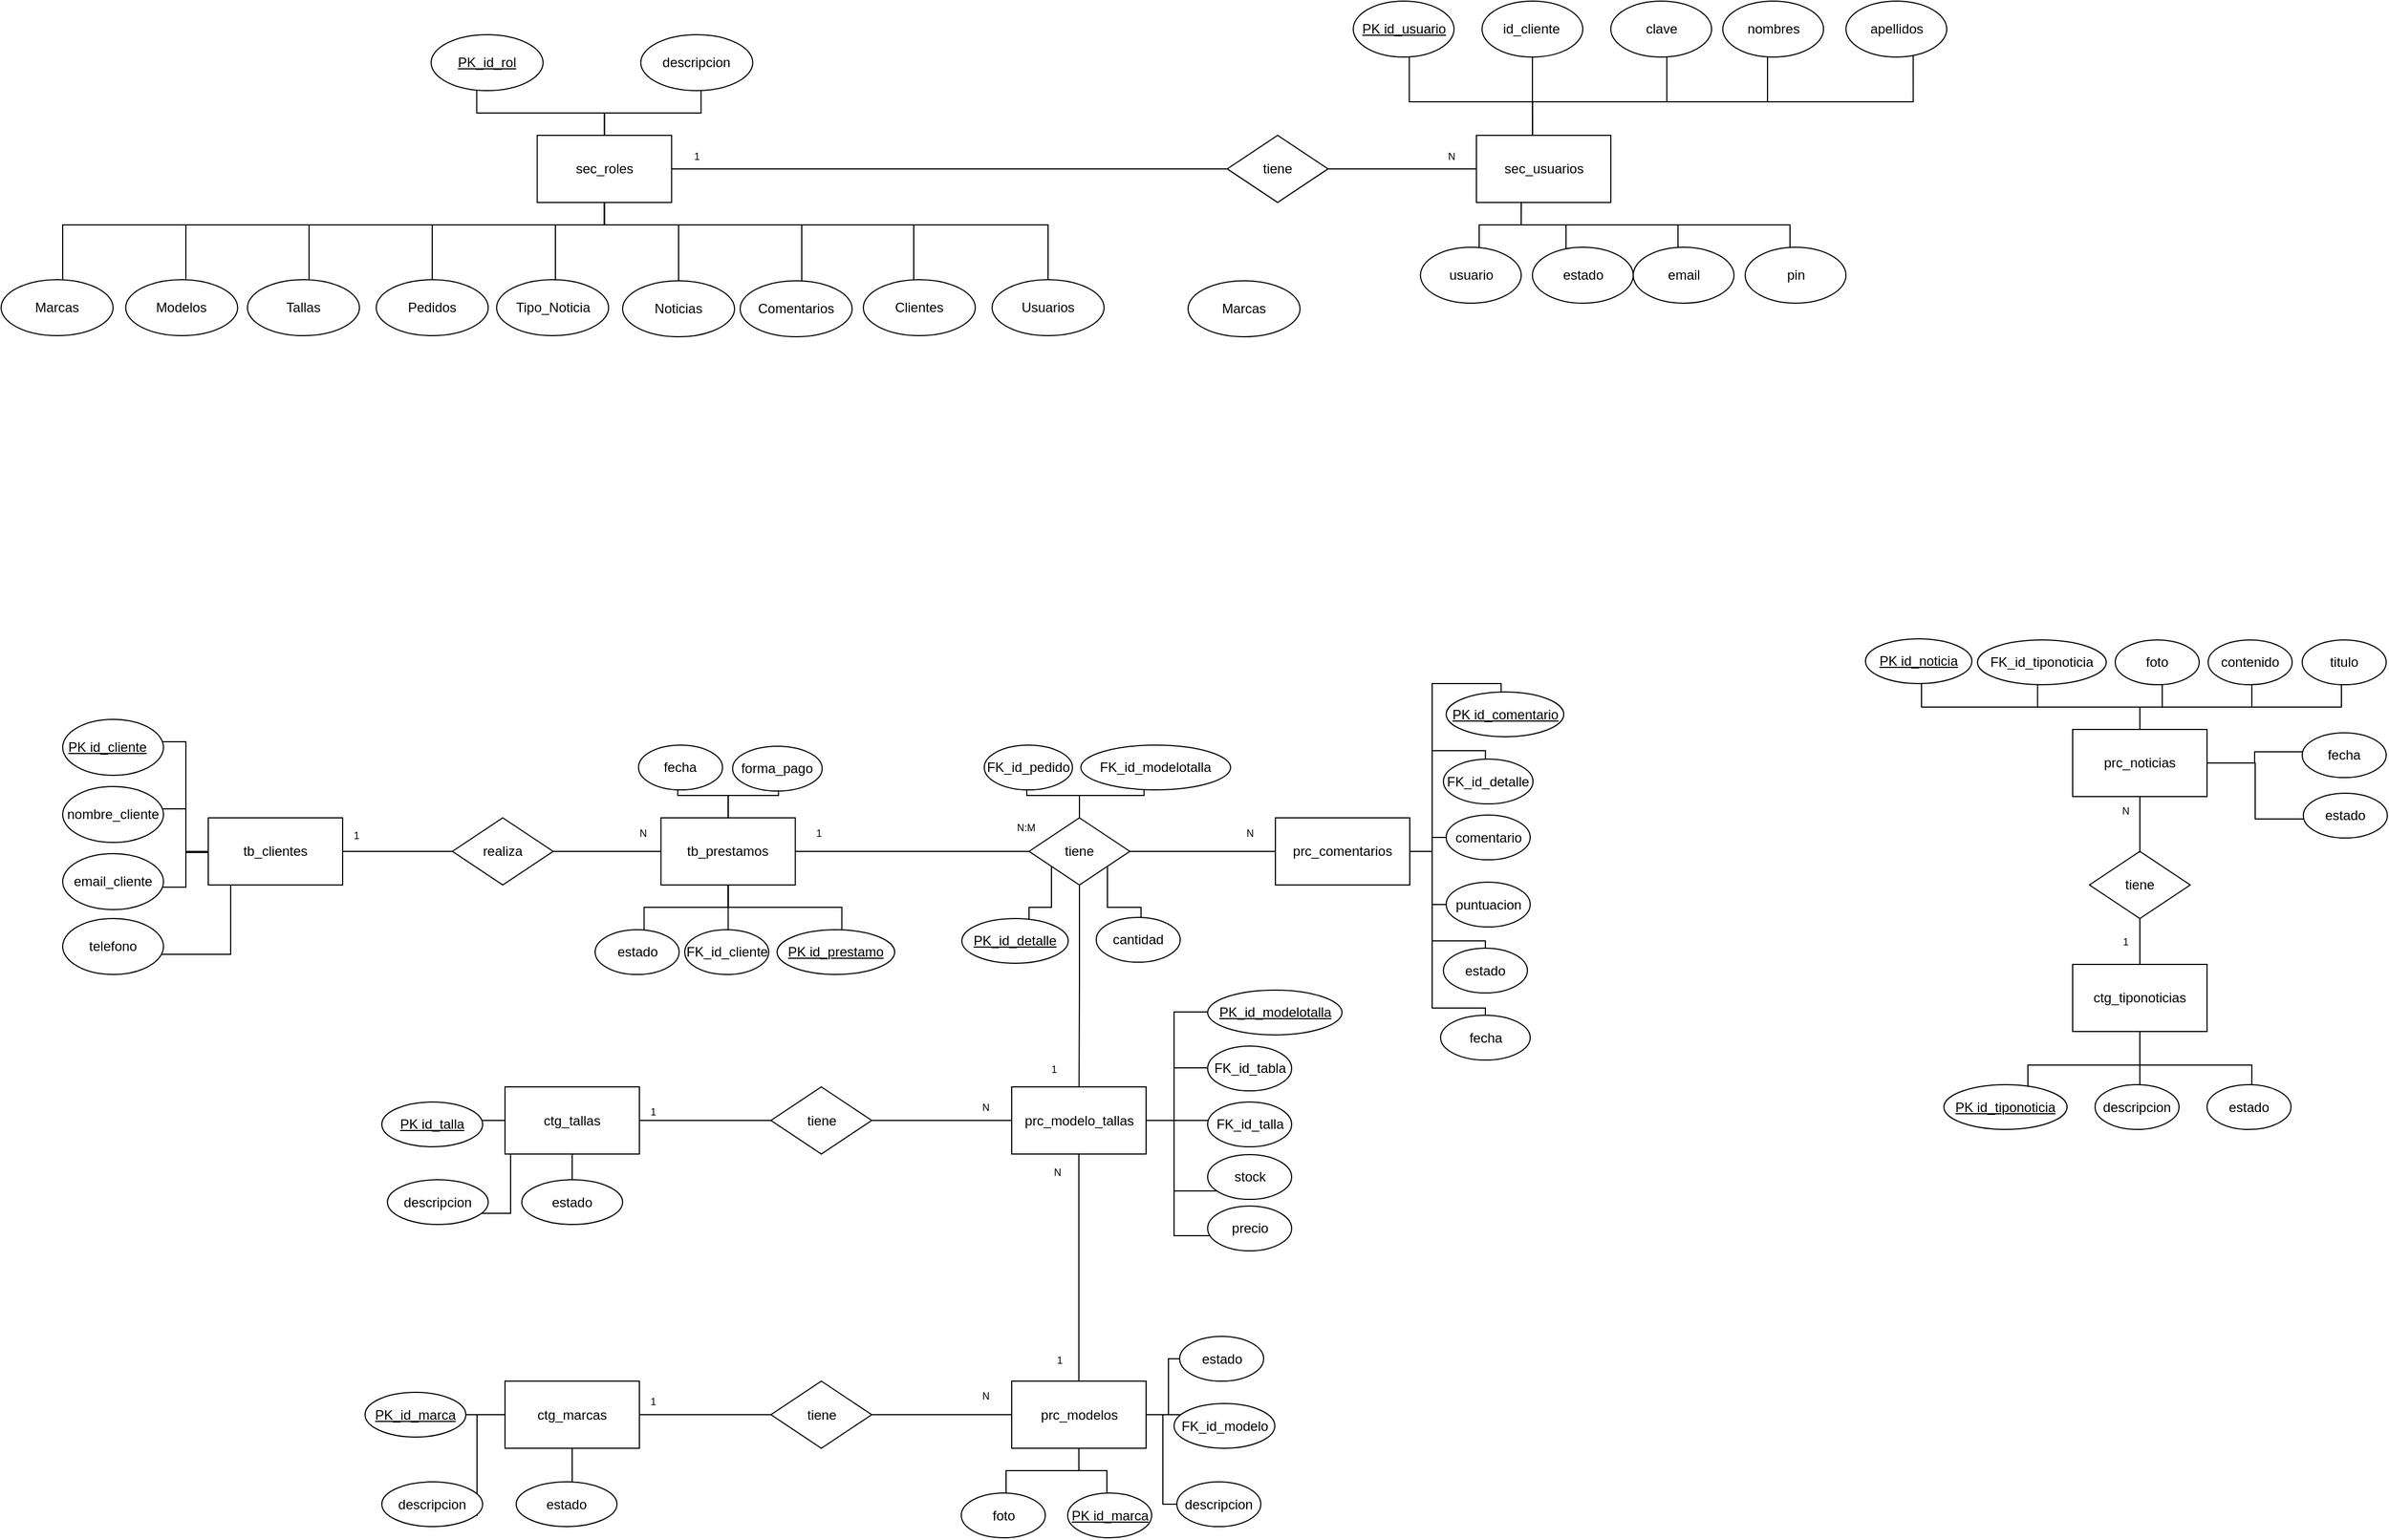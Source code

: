 <mxfile version="23.1.7" type="github">
  <diagram id="R2lEEEUBdFMjLlhIrx00" name="Page-1">
    <mxGraphModel dx="1457" dy="1445" grid="1" gridSize="10" guides="1" tooltips="1" connect="1" arrows="1" fold="1" page="1" pageScale="1" pageWidth="850" pageHeight="1100" math="0" shadow="0" extFonts="Permanent Marker^https://fonts.googleapis.com/css?family=Permanent+Marker">
      <root>
        <mxCell id="0" />
        <mxCell id="1" parent="0" />
        <mxCell id="n2hWyiWzyWa_PL9sFiAs-1" value="realiza" style="rhombus;whiteSpace=wrap;html=1;" vertex="1" parent="1">
          <mxGeometry x="188" y="640" width="90" height="60" as="geometry" />
        </mxCell>
        <mxCell id="n2hWyiWzyWa_PL9sFiAs-2" value="tiene" style="rhombus;whiteSpace=wrap;html=1;" vertex="1" parent="1">
          <mxGeometry x="703" y="640" width="90" height="60" as="geometry" />
        </mxCell>
        <mxCell id="n2hWyiWzyWa_PL9sFiAs-3" value="tiene" style="rhombus;whiteSpace=wrap;html=1;" vertex="1" parent="1">
          <mxGeometry x="472.5" y="880.5" width="90" height="60" as="geometry" />
        </mxCell>
        <mxCell id="n2hWyiWzyWa_PL9sFiAs-4" value="tiene" style="rhombus;whiteSpace=wrap;html=1;" vertex="1" parent="1">
          <mxGeometry x="472.5" y="1143.5" width="90" height="60" as="geometry" />
        </mxCell>
        <mxCell id="n2hWyiWzyWa_PL9sFiAs-5" style="edgeStyle=orthogonalEdgeStyle;rounded=0;orthogonalLoop=1;jettySize=auto;html=1;entryX=0.542;entryY=0.5;entryDx=0;entryDy=0;entryPerimeter=0;exitX=1;exitY=0.5;exitDx=0;exitDy=0;" edge="1" parent="1" source="n2hWyiWzyWa_PL9sFiAs-1" target="n2hWyiWzyWa_PL9sFiAs-21">
          <mxGeometry relative="1" as="geometry">
            <mxPoint x="266.75" y="670" as="sourcePoint" />
          </mxGeometry>
        </mxCell>
        <mxCell id="n2hWyiWzyWa_PL9sFiAs-6" style="edgeStyle=orthogonalEdgeStyle;rounded=0;orthogonalLoop=1;jettySize=auto;html=1;entryX=0.5;entryY=0.5;entryDx=0;entryDy=0;entryPerimeter=0;" edge="1" parent="1" source="n2hWyiWzyWa_PL9sFiAs-1" target="n2hWyiWzyWa_PL9sFiAs-22">
          <mxGeometry relative="1" as="geometry" />
        </mxCell>
        <mxCell id="n2hWyiWzyWa_PL9sFiAs-7" style="edgeStyle=orthogonalEdgeStyle;rounded=0;orthogonalLoop=1;jettySize=auto;html=1;entryX=0.625;entryY=0.5;entryDx=0;entryDy=0;entryPerimeter=0;" edge="1" parent="1" source="n2hWyiWzyWa_PL9sFiAs-2" target="n2hWyiWzyWa_PL9sFiAs-21">
          <mxGeometry relative="1" as="geometry" />
        </mxCell>
        <mxCell id="n2hWyiWzyWa_PL9sFiAs-8" style="edgeStyle=orthogonalEdgeStyle;rounded=0;orthogonalLoop=1;jettySize=auto;html=1;entryX=0.417;entryY=0.5;entryDx=0;entryDy=0;entryPerimeter=0;" edge="1" parent="1" source="n2hWyiWzyWa_PL9sFiAs-2" target="n2hWyiWzyWa_PL9sFiAs-25">
          <mxGeometry relative="1" as="geometry" />
        </mxCell>
        <mxCell id="n2hWyiWzyWa_PL9sFiAs-9" style="edgeStyle=orthogonalEdgeStyle;rounded=0;orthogonalLoop=1;jettySize=auto;html=1;entryX=0.5;entryY=0.667;entryDx=0;entryDy=0;entryPerimeter=0;" edge="1" parent="1" source="n2hWyiWzyWa_PL9sFiAs-2" target="n2hWyiWzyWa_PL9sFiAs-20">
          <mxGeometry relative="1" as="geometry" />
        </mxCell>
        <mxCell id="n2hWyiWzyWa_PL9sFiAs-10" style="edgeStyle=orthogonalEdgeStyle;rounded=0;orthogonalLoop=1;jettySize=auto;html=1;entryX=0.292;entryY=0.5;entryDx=0;entryDy=0;entryPerimeter=0;exitX=1;exitY=0.5;exitDx=0;exitDy=0;" edge="1" parent="1" source="n2hWyiWzyWa_PL9sFiAs-3" target="n2hWyiWzyWa_PL9sFiAs-20">
          <mxGeometry relative="1" as="geometry">
            <mxPoint x="642.5" y="910.5" as="sourcePoint" />
          </mxGeometry>
        </mxCell>
        <mxCell id="n2hWyiWzyWa_PL9sFiAs-11" style="edgeStyle=orthogonalEdgeStyle;rounded=0;orthogonalLoop=1;jettySize=auto;html=1;entryX=0.625;entryY=0.5;entryDx=0;entryDy=0;entryPerimeter=0;" edge="1" parent="1" source="n2hWyiWzyWa_PL9sFiAs-3" target="n2hWyiWzyWa_PL9sFiAs-27">
          <mxGeometry relative="1" as="geometry" />
        </mxCell>
        <mxCell id="n2hWyiWzyWa_PL9sFiAs-12" style="edgeStyle=orthogonalEdgeStyle;rounded=0;orthogonalLoop=1;jettySize=auto;html=1;entryX=0.5;entryY=0.667;entryDx=0;entryDy=0;entryPerimeter=0;" edge="1" parent="1" source="n2hWyiWzyWa_PL9sFiAs-20" target="n2hWyiWzyWa_PL9sFiAs-26">
          <mxGeometry relative="1" as="geometry" />
        </mxCell>
        <mxCell id="n2hWyiWzyWa_PL9sFiAs-13" style="edgeStyle=orthogonalEdgeStyle;rounded=0;orthogonalLoop=1;jettySize=auto;html=1;entryX=0.292;entryY=0.5;entryDx=0;entryDy=0;entryPerimeter=0;exitX=1;exitY=0.5;exitDx=0;exitDy=0;" edge="1" parent="1" source="n2hWyiWzyWa_PL9sFiAs-4" target="n2hWyiWzyWa_PL9sFiAs-26">
          <mxGeometry relative="1" as="geometry">
            <mxPoint x="642.5" y="1173.5" as="sourcePoint" />
          </mxGeometry>
        </mxCell>
        <mxCell id="n2hWyiWzyWa_PL9sFiAs-14" style="edgeStyle=orthogonalEdgeStyle;rounded=0;orthogonalLoop=1;jettySize=auto;html=1;entryX=0.542;entryY=0.5;entryDx=0;entryDy=0;entryPerimeter=0;" edge="1" parent="1" source="n2hWyiWzyWa_PL9sFiAs-4" target="n2hWyiWzyWa_PL9sFiAs-29">
          <mxGeometry relative="1" as="geometry" />
        </mxCell>
        <mxCell id="n2hWyiWzyWa_PL9sFiAs-15" style="edgeStyle=orthogonalEdgeStyle;rounded=0;orthogonalLoop=1;jettySize=auto;html=1;entryX=0.444;entryY=0.5;entryDx=0;entryDy=0;entryPerimeter=0;" edge="1" parent="1" source="n2hWyiWzyWa_PL9sFiAs-23" target="n2hWyiWzyWa_PL9sFiAs-31">
          <mxGeometry relative="1" as="geometry">
            <mxPoint x="992.5" y="59.97" as="targetPoint" />
          </mxGeometry>
        </mxCell>
        <mxCell id="n2hWyiWzyWa_PL9sFiAs-16" style="edgeStyle=orthogonalEdgeStyle;rounded=0;orthogonalLoop=1;jettySize=auto;html=1;entryX=0.833;entryY=0.5;entryDx=0;entryDy=0;entryPerimeter=0;exitX=0;exitY=0.5;exitDx=0;exitDy=0;" edge="1" parent="1" source="n2hWyiWzyWa_PL9sFiAs-31" target="n2hWyiWzyWa_PL9sFiAs-19">
          <mxGeometry relative="1" as="geometry">
            <mxPoint x="552.5" y="69.97" as="sourcePoint" />
          </mxGeometry>
        </mxCell>
        <mxCell id="n2hWyiWzyWa_PL9sFiAs-17" style="edgeStyle=orthogonalEdgeStyle;rounded=0;orthogonalLoop=1;jettySize=auto;html=1;entryX=0.5;entryY=0.517;entryDx=0;entryDy=0;entryPerimeter=0;" edge="1" parent="1" source="n2hWyiWzyWa_PL9sFiAs-28" target="n2hWyiWzyWa_PL9sFiAs-30">
          <mxGeometry relative="1" as="geometry" />
        </mxCell>
        <mxCell id="n2hWyiWzyWa_PL9sFiAs-18" style="edgeStyle=orthogonalEdgeStyle;rounded=0;orthogonalLoop=1;jettySize=auto;html=1;entryX=0.5;entryY=0.5;entryDx=0;entryDy=0;entryPerimeter=0;" edge="1" parent="1" source="n2hWyiWzyWa_PL9sFiAs-30" target="n2hWyiWzyWa_PL9sFiAs-24">
          <mxGeometry relative="1" as="geometry" />
        </mxCell>
        <mxCell id="n2hWyiWzyWa_PL9sFiAs-19" value="sec_roles" style="rounded=0;whiteSpace=wrap;html=1;" vertex="1" parent="1">
          <mxGeometry x="263.75" y="29.97" width="120" height="60" as="geometry" />
        </mxCell>
        <mxCell id="n2hWyiWzyWa_PL9sFiAs-20" value="prc_modelo_tallas" style="rounded=0;whiteSpace=wrap;html=1;" vertex="1" parent="1">
          <mxGeometry x="687.5" y="880.5" width="120" height="60" as="geometry" />
        </mxCell>
        <mxCell id="n2hWyiWzyWa_PL9sFiAs-21" value="tb_prestamos" style="rounded=0;whiteSpace=wrap;html=1;" vertex="1" parent="1">
          <mxGeometry x="374.25" y="640" width="120" height="60" as="geometry" />
        </mxCell>
        <mxCell id="n2hWyiWzyWa_PL9sFiAs-22" value="tb_clientes" style="rounded=0;whiteSpace=wrap;html=1;" vertex="1" parent="1">
          <mxGeometry x="-30" y="640" width="120" height="60" as="geometry" />
        </mxCell>
        <mxCell id="n2hWyiWzyWa_PL9sFiAs-23" value="sec_usuarios" style="rounded=0;whiteSpace=wrap;html=1;" vertex="1" parent="1">
          <mxGeometry x="1102.54" y="29.97" width="120" height="60" as="geometry" />
        </mxCell>
        <mxCell id="n2hWyiWzyWa_PL9sFiAs-24" value="ctg_tiponoticias" style="rounded=0;whiteSpace=wrap;html=1;" vertex="1" parent="1">
          <mxGeometry x="1635" y="771" width="120" height="60" as="geometry" />
        </mxCell>
        <mxCell id="n2hWyiWzyWa_PL9sFiAs-25" value="prc_comentarios" style="rounded=0;whiteSpace=wrap;html=1;" vertex="1" parent="1">
          <mxGeometry x="923" y="640" width="120" height="60" as="geometry" />
        </mxCell>
        <mxCell id="n2hWyiWzyWa_PL9sFiAs-26" value="prc_modelos" style="rounded=0;whiteSpace=wrap;html=1;" vertex="1" parent="1">
          <mxGeometry x="687.5" y="1143.5" width="120" height="60" as="geometry" />
        </mxCell>
        <mxCell id="n2hWyiWzyWa_PL9sFiAs-27" value="ctg_tallas" style="rounded=0;whiteSpace=wrap;html=1;" vertex="1" parent="1">
          <mxGeometry x="235" y="880.5" width="120" height="60" as="geometry" />
        </mxCell>
        <mxCell id="n2hWyiWzyWa_PL9sFiAs-28" value="prc_noticias" style="rounded=0;whiteSpace=wrap;html=1;" vertex="1" parent="1">
          <mxGeometry x="1635" y="561" width="120" height="60" as="geometry" />
        </mxCell>
        <mxCell id="n2hWyiWzyWa_PL9sFiAs-29" value="ctg_marcas" style="rounded=0;whiteSpace=wrap;html=1;" vertex="1" parent="1">
          <mxGeometry x="235" y="1143.5" width="120" height="60" as="geometry" />
        </mxCell>
        <mxCell id="n2hWyiWzyWa_PL9sFiAs-30" value="tiene" style="rhombus;whiteSpace=wrap;html=1;" vertex="1" parent="1">
          <mxGeometry x="1650" y="670" width="90" height="60" as="geometry" />
        </mxCell>
        <mxCell id="n2hWyiWzyWa_PL9sFiAs-31" value="tiene" style="rhombus;whiteSpace=wrap;html=1;" vertex="1" parent="1">
          <mxGeometry x="880" y="29.97" width="90" height="60" as="geometry" />
        </mxCell>
        <mxCell id="n2hWyiWzyWa_PL9sFiAs-46" style="edgeStyle=orthogonalEdgeStyle;rounded=0;orthogonalLoop=1;jettySize=auto;html=1;entryX=0.444;entryY=0.4;entryDx=0;entryDy=0;entryPerimeter=0;exitX=0;exitY=0.75;exitDx=0;exitDy=0;" edge="1" parent="1" target="n2hWyiWzyWa_PL9sFiAs-47" source="n2hWyiWzyWa_PL9sFiAs-22">
          <mxGeometry relative="1" as="geometry">
            <Array as="points">
              <mxPoint x="-30" y="671" />
              <mxPoint x="-50" y="671" />
              <mxPoint x="-50" y="572" />
            </Array>
            <mxPoint x="-30.0" y="802" as="sourcePoint" />
          </mxGeometry>
        </mxCell>
        <mxCell id="n2hWyiWzyWa_PL9sFiAs-47" value="&lt;u&gt;PK id_cliente&lt;span style=&quot;white-space: pre;&quot;&gt;&#x9;&lt;/span&gt;&lt;/u&gt;" style="ellipse;whiteSpace=wrap;html=1;" vertex="1" parent="1">
          <mxGeometry x="-160" y="552" width="90" height="50" as="geometry" />
        </mxCell>
        <mxCell id="n2hWyiWzyWa_PL9sFiAs-48" style="edgeStyle=orthogonalEdgeStyle;rounded=0;orthogonalLoop=1;jettySize=auto;html=1;entryX=0.6;entryY=0.5;entryDx=0;entryDy=0;entryPerimeter=0;" edge="1" parent="1" source="n2hWyiWzyWa_PL9sFiAs-25" target="n2hWyiWzyWa_PL9sFiAs-109">
          <mxGeometry relative="1" as="geometry" />
        </mxCell>
        <mxCell id="n2hWyiWzyWa_PL9sFiAs-49" style="edgeStyle=orthogonalEdgeStyle;rounded=0;orthogonalLoop=1;jettySize=auto;html=1;entryX=0.6;entryY=0.5;entryDx=0;entryDy=0;entryPerimeter=0;" edge="1" parent="1" source="n2hWyiWzyWa_PL9sFiAs-25" target="n2hWyiWzyWa_PL9sFiAs-110">
          <mxGeometry relative="1" as="geometry" />
        </mxCell>
        <mxCell id="n2hWyiWzyWa_PL9sFiAs-50" style="edgeStyle=orthogonalEdgeStyle;rounded=0;orthogonalLoop=1;jettySize=auto;html=1;entryX=0.469;entryY=0.5;entryDx=0;entryDy=0;entryPerimeter=0;" edge="1" parent="1" source="n2hWyiWzyWa_PL9sFiAs-25" target="n2hWyiWzyWa_PL9sFiAs-106">
          <mxGeometry relative="1" as="geometry">
            <Array as="points">
              <mxPoint x="1063" y="670" />
              <mxPoint x="1063" y="580" />
            </Array>
          </mxGeometry>
        </mxCell>
        <mxCell id="n2hWyiWzyWa_PL9sFiAs-51" style="edgeStyle=orthogonalEdgeStyle;rounded=0;orthogonalLoop=1;jettySize=auto;html=1;entryX=0.467;entryY=0.5;entryDx=0;entryDy=0;entryPerimeter=0;" edge="1" parent="1" source="n2hWyiWzyWa_PL9sFiAs-25" target="n2hWyiWzyWa_PL9sFiAs-107">
          <mxGeometry relative="1" as="geometry">
            <Array as="points">
              <mxPoint x="1063" y="670" />
              <mxPoint x="1063" y="520" />
            </Array>
          </mxGeometry>
        </mxCell>
        <mxCell id="n2hWyiWzyWa_PL9sFiAs-52" style="edgeStyle=orthogonalEdgeStyle;rounded=0;orthogonalLoop=1;jettySize=auto;html=1;entryX=0.5;entryY=0.525;entryDx=0;entryDy=0;entryPerimeter=0;" edge="1" parent="1" source="n2hWyiWzyWa_PL9sFiAs-25" target="n2hWyiWzyWa_PL9sFiAs-111">
          <mxGeometry relative="1" as="geometry">
            <Array as="points">
              <mxPoint x="1063" y="670" />
              <mxPoint x="1063" y="750" />
            </Array>
          </mxGeometry>
        </mxCell>
        <mxCell id="n2hWyiWzyWa_PL9sFiAs-53" style="edgeStyle=orthogonalEdgeStyle;rounded=0;orthogonalLoop=1;jettySize=auto;html=1;entryX=0.5;entryY=0.525;entryDx=0;entryDy=0;entryPerimeter=0;" edge="1" parent="1" source="n2hWyiWzyWa_PL9sFiAs-25" target="n2hWyiWzyWa_PL9sFiAs-108">
          <mxGeometry relative="1" as="geometry">
            <Array as="points">
              <mxPoint x="1063" y="670" />
              <mxPoint x="1063" y="810" />
            </Array>
          </mxGeometry>
        </mxCell>
        <mxCell id="n2hWyiWzyWa_PL9sFiAs-54" style="edgeStyle=orthogonalEdgeStyle;rounded=0;orthogonalLoop=1;jettySize=auto;html=1;entryX=0.533;entryY=0.525;entryDx=0;entryDy=0;entryPerimeter=0;" edge="1" parent="1" source="n2hWyiWzyWa_PL9sFiAs-2" target="n2hWyiWzyWa_PL9sFiAs-105">
          <mxGeometry relative="1" as="geometry">
            <Array as="points">
              <mxPoint x="773" y="720" />
              <mxPoint x="803" y="720" />
            </Array>
          </mxGeometry>
        </mxCell>
        <mxCell id="n2hWyiWzyWa_PL9sFiAs-55" style="edgeStyle=orthogonalEdgeStyle;rounded=0;orthogonalLoop=1;jettySize=auto;html=1;entryX=0.533;entryY=0.5;entryDx=0;entryDy=0;entryPerimeter=0;" edge="1" parent="1" source="n2hWyiWzyWa_PL9sFiAs-2" target="n2hWyiWzyWa_PL9sFiAs-104">
          <mxGeometry relative="1" as="geometry">
            <Array as="points">
              <mxPoint x="723" y="720" />
              <mxPoint x="703" y="720" />
            </Array>
          </mxGeometry>
        </mxCell>
        <mxCell id="n2hWyiWzyWa_PL9sFiAs-56" style="edgeStyle=orthogonalEdgeStyle;rounded=0;orthogonalLoop=1;jettySize=auto;html=1;entryX=0.422;entryY=0.625;entryDx=0;entryDy=0;entryPerimeter=0;" edge="1" parent="1" source="n2hWyiWzyWa_PL9sFiAs-2" target="n2hWyiWzyWa_PL9sFiAs-102">
          <mxGeometry relative="1" as="geometry" />
        </mxCell>
        <mxCell id="n2hWyiWzyWa_PL9sFiAs-57" style="edgeStyle=orthogonalEdgeStyle;rounded=0;orthogonalLoop=1;jettySize=auto;html=1;entryX=0.483;entryY=0.375;entryDx=0;entryDy=0;entryPerimeter=0;" edge="1" parent="1" source="n2hWyiWzyWa_PL9sFiAs-2" target="n2hWyiWzyWa_PL9sFiAs-103">
          <mxGeometry relative="1" as="geometry" />
        </mxCell>
        <mxCell id="n2hWyiWzyWa_PL9sFiAs-58" style="edgeStyle=orthogonalEdgeStyle;rounded=0;orthogonalLoop=1;jettySize=auto;html=1;entryX=0.55;entryY=0.75;entryDx=0;entryDy=0;entryPerimeter=0;" edge="1" parent="1" source="n2hWyiWzyWa_PL9sFiAs-21" target="n2hWyiWzyWa_PL9sFiAs-98">
          <mxGeometry relative="1" as="geometry" />
        </mxCell>
        <mxCell id="n2hWyiWzyWa_PL9sFiAs-59" style="edgeStyle=orthogonalEdgeStyle;rounded=0;orthogonalLoop=1;jettySize=auto;html=1;entryX=0.517;entryY=0.75;entryDx=0;entryDy=0;entryPerimeter=0;" edge="1" parent="1" source="n2hWyiWzyWa_PL9sFiAs-21" target="n2hWyiWzyWa_PL9sFiAs-99">
          <mxGeometry relative="1" as="geometry" />
        </mxCell>
        <mxCell id="n2hWyiWzyWa_PL9sFiAs-60" style="edgeStyle=orthogonalEdgeStyle;rounded=0;orthogonalLoop=1;jettySize=auto;html=1;entryX=0.583;entryY=0.5;entryDx=0;entryDy=0;entryPerimeter=0;" edge="1" parent="1" source="n2hWyiWzyWa_PL9sFiAs-21" target="n2hWyiWzyWa_PL9sFiAs-101">
          <mxGeometry relative="1" as="geometry" />
        </mxCell>
        <mxCell id="n2hWyiWzyWa_PL9sFiAs-61" style="edgeStyle=orthogonalEdgeStyle;rounded=0;orthogonalLoop=1;jettySize=auto;html=1;entryX=0.512;entryY=0.6;entryDx=0;entryDy=0;entryPerimeter=0;" edge="1" parent="1" source="n2hWyiWzyWa_PL9sFiAs-21" target="n2hWyiWzyWa_PL9sFiAs-97">
          <mxGeometry relative="1" as="geometry" />
        </mxCell>
        <mxCell id="n2hWyiWzyWa_PL9sFiAs-62" style="edgeStyle=orthogonalEdgeStyle;rounded=0;orthogonalLoop=1;jettySize=auto;html=1;entryX=0.467;entryY=0.375;entryDx=0;entryDy=0;entryPerimeter=0;" edge="1" parent="1" source="n2hWyiWzyWa_PL9sFiAs-21" target="n2hWyiWzyWa_PL9sFiAs-100">
          <mxGeometry relative="1" as="geometry" />
        </mxCell>
        <mxCell id="n2hWyiWzyWa_PL9sFiAs-63" style="edgeStyle=orthogonalEdgeStyle;rounded=0;orthogonalLoop=1;jettySize=auto;html=1;entryX=0.533;entryY=0.413;entryDx=0;entryDy=0;entryPerimeter=0;" edge="1" parent="1" source="n2hWyiWzyWa_PL9sFiAs-20" target="n2hWyiWzyWa_PL9sFiAs-116">
          <mxGeometry relative="1" as="geometry" />
        </mxCell>
        <mxCell id="n2hWyiWzyWa_PL9sFiAs-64" style="edgeStyle=orthogonalEdgeStyle;rounded=0;orthogonalLoop=1;jettySize=auto;html=1;entryX=0.8;entryY=0.488;entryDx=0;entryDy=0;entryPerimeter=0;" edge="1" parent="1" source="n2hWyiWzyWa_PL9sFiAs-20" target="n2hWyiWzyWa_PL9sFiAs-112">
          <mxGeometry relative="1" as="geometry">
            <Array as="points">
              <mxPoint x="832.5" y="910.5" />
              <mxPoint x="832.5" y="863.5" />
            </Array>
          </mxGeometry>
        </mxCell>
        <mxCell id="n2hWyiWzyWa_PL9sFiAs-65" style="edgeStyle=orthogonalEdgeStyle;rounded=0;orthogonalLoop=1;jettySize=auto;html=1;entryX=0.444;entryY=0.488;entryDx=0;entryDy=0;entryPerimeter=0;" edge="1" parent="1" source="n2hWyiWzyWa_PL9sFiAs-20" target="n2hWyiWzyWa_PL9sFiAs-115">
          <mxGeometry relative="1" as="geometry">
            <Array as="points">
              <mxPoint x="832.5" y="910.5" />
              <mxPoint x="832.5" y="813.5" />
            </Array>
          </mxGeometry>
        </mxCell>
        <mxCell id="n2hWyiWzyWa_PL9sFiAs-66" style="edgeStyle=orthogonalEdgeStyle;rounded=0;orthogonalLoop=1;jettySize=auto;html=1;entryX=0.533;entryY=0.813;entryDx=0;entryDy=0;entryPerimeter=0;" edge="1" parent="1" source="n2hWyiWzyWa_PL9sFiAs-20" target="n2hWyiWzyWa_PL9sFiAs-113">
          <mxGeometry relative="1" as="geometry">
            <Array as="points">
              <mxPoint x="832.5" y="910.5" />
              <mxPoint x="832.5" y="973.5" />
            </Array>
          </mxGeometry>
        </mxCell>
        <mxCell id="n2hWyiWzyWa_PL9sFiAs-67" style="edgeStyle=orthogonalEdgeStyle;rounded=0;orthogonalLoop=1;jettySize=auto;html=1;entryX=0.4;entryY=0.663;entryDx=0;entryDy=0;entryPerimeter=0;" edge="1" parent="1" source="n2hWyiWzyWa_PL9sFiAs-20" target="n2hWyiWzyWa_PL9sFiAs-114">
          <mxGeometry relative="1" as="geometry">
            <Array as="points">
              <mxPoint x="832.5" y="910.5" />
              <mxPoint x="832.5" y="1013.5" />
            </Array>
          </mxGeometry>
        </mxCell>
        <mxCell id="n2hWyiWzyWa_PL9sFiAs-68" style="edgeStyle=orthogonalEdgeStyle;rounded=0;orthogonalLoop=1;jettySize=auto;html=1;entryX=0.533;entryY=0.25;entryDx=0;entryDy=0;entryPerimeter=0;" edge="1" parent="1" source="n2hWyiWzyWa_PL9sFiAs-26" target="n2hWyiWzyWa_PL9sFiAs-119">
          <mxGeometry relative="1" as="geometry" />
        </mxCell>
        <mxCell id="n2hWyiWzyWa_PL9sFiAs-69" style="edgeStyle=orthogonalEdgeStyle;rounded=0;orthogonalLoop=1;jettySize=auto;html=1;entryX=0.867;entryY=0.5;entryDx=0;entryDy=0;entryPerimeter=0;" edge="1" parent="1" source="n2hWyiWzyWa_PL9sFiAs-26" target="n2hWyiWzyWa_PL9sFiAs-120">
          <mxGeometry relative="1" as="geometry" />
        </mxCell>
        <mxCell id="n2hWyiWzyWa_PL9sFiAs-70" style="edgeStyle=orthogonalEdgeStyle;rounded=0;orthogonalLoop=1;jettySize=auto;html=1;entryX=0.5;entryY=0.5;entryDx=0;entryDy=0;entryPerimeter=0;" edge="1" parent="1" source="n2hWyiWzyWa_PL9sFiAs-26" target="n2hWyiWzyWa_PL9sFiAs-117">
          <mxGeometry relative="1" as="geometry">
            <Array as="points">
              <mxPoint x="822.5" y="1173.5" />
              <mxPoint x="822.5" y="1253.5" />
            </Array>
          </mxGeometry>
        </mxCell>
        <mxCell id="n2hWyiWzyWa_PL9sFiAs-71" style="edgeStyle=orthogonalEdgeStyle;rounded=0;orthogonalLoop=1;jettySize=auto;html=1;entryX=0.467;entryY=0.5;entryDx=0;entryDy=0;entryPerimeter=0;" edge="1" parent="1" source="n2hWyiWzyWa_PL9sFiAs-26" target="n2hWyiWzyWa_PL9sFiAs-118">
          <mxGeometry relative="1" as="geometry" />
        </mxCell>
        <mxCell id="n2hWyiWzyWa_PL9sFiAs-72" style="edgeStyle=orthogonalEdgeStyle;rounded=0;orthogonalLoop=1;jettySize=auto;html=1;entryX=0.533;entryY=0.5;entryDx=0;entryDy=0;entryPerimeter=0;" edge="1" parent="1" source="n2hWyiWzyWa_PL9sFiAs-26" target="n2hWyiWzyWa_PL9sFiAs-121">
          <mxGeometry relative="1" as="geometry" />
        </mxCell>
        <mxCell id="n2hWyiWzyWa_PL9sFiAs-73" style="edgeStyle=orthogonalEdgeStyle;rounded=0;orthogonalLoop=1;jettySize=auto;html=1;entryX=0.5;entryY=0.75;entryDx=0;entryDy=0;entryPerimeter=0;" edge="1" parent="1" source="n2hWyiWzyWa_PL9sFiAs-27" target="n2hWyiWzyWa_PL9sFiAs-126">
          <mxGeometry relative="1" as="geometry" />
        </mxCell>
        <mxCell id="n2hWyiWzyWa_PL9sFiAs-74" style="edgeStyle=orthogonalEdgeStyle;rounded=0;orthogonalLoop=1;jettySize=auto;html=1;entryX=0.5;entryY=0.413;entryDx=0;entryDy=0;entryPerimeter=0;" edge="1" parent="1" source="n2hWyiWzyWa_PL9sFiAs-27" target="n2hWyiWzyWa_PL9sFiAs-122">
          <mxGeometry relative="1" as="geometry" />
        </mxCell>
        <mxCell id="n2hWyiWzyWa_PL9sFiAs-75" style="edgeStyle=orthogonalEdgeStyle;rounded=0;orthogonalLoop=1;jettySize=auto;html=1;entryX=0.556;entryY=0.75;entryDx=0;entryDy=0;entryPerimeter=0;" edge="1" parent="1" source="n2hWyiWzyWa_PL9sFiAs-27" target="n2hWyiWzyWa_PL9sFiAs-125">
          <mxGeometry relative="1" as="geometry">
            <Array as="points">
              <mxPoint x="240" y="993.5" />
            </Array>
          </mxGeometry>
        </mxCell>
        <mxCell id="n2hWyiWzyWa_PL9sFiAs-76" style="edgeStyle=orthogonalEdgeStyle;rounded=0;orthogonalLoop=1;jettySize=auto;html=1;entryX=0.556;entryY=0.75;entryDx=0;entryDy=0;entryPerimeter=0;" edge="1" parent="1" source="n2hWyiWzyWa_PL9sFiAs-29" target="n2hWyiWzyWa_PL9sFiAs-124">
          <mxGeometry relative="1" as="geometry" />
        </mxCell>
        <mxCell id="n2hWyiWzyWa_PL9sFiAs-77" style="edgeStyle=orthogonalEdgeStyle;rounded=0;orthogonalLoop=1;jettySize=auto;html=1;entryX=0.5;entryY=0.75;entryDx=0;entryDy=0;entryPerimeter=0;" edge="1" parent="1" source="n2hWyiWzyWa_PL9sFiAs-29" target="n2hWyiWzyWa_PL9sFiAs-123">
          <mxGeometry relative="1" as="geometry">
            <Array as="points">
              <mxPoint x="210" y="1173.5" />
              <mxPoint x="210" y="1263.5" />
            </Array>
          </mxGeometry>
        </mxCell>
        <mxCell id="n2hWyiWzyWa_PL9sFiAs-78" style="edgeStyle=orthogonalEdgeStyle;rounded=0;orthogonalLoop=1;jettySize=auto;html=1;entryX=0.444;entryY=0.5;entryDx=0;entryDy=0;entryPerimeter=0;" edge="1" parent="1" source="n2hWyiWzyWa_PL9sFiAs-29" target="n2hWyiWzyWa_PL9sFiAs-127">
          <mxGeometry relative="1" as="geometry" />
        </mxCell>
        <mxCell id="n2hWyiWzyWa_PL9sFiAs-79" style="edgeStyle=orthogonalEdgeStyle;rounded=0;orthogonalLoop=1;jettySize=auto;html=1;entryX=0.556;entryY=0.6;entryDx=0;entryDy=0;entryPerimeter=0;" edge="1" parent="1" source="n2hWyiWzyWa_PL9sFiAs-23" target="n2hWyiWzyWa_PL9sFiAs-92">
          <mxGeometry relative="1" as="geometry">
            <Array as="points">
              <mxPoint x="1152.54" y="-0.03" />
              <mxPoint x="1042.54" y="-0.03" />
            </Array>
          </mxGeometry>
        </mxCell>
        <mxCell id="n2hWyiWzyWa_PL9sFiAs-80" style="edgeStyle=orthogonalEdgeStyle;rounded=0;orthogonalLoop=1;jettySize=auto;html=1;entryX=0.5;entryY=0.4;entryDx=0;entryDy=0;entryPerimeter=0;" edge="1" parent="1" source="n2hWyiWzyWa_PL9sFiAs-23" target="n2hWyiWzyWa_PL9sFiAs-91">
          <mxGeometry relative="1" as="geometry">
            <Array as="points">
              <mxPoint x="1152.54" y="9.97" />
              <mxPoint x="1152.54" y="9.97" />
            </Array>
          </mxGeometry>
        </mxCell>
        <mxCell id="n2hWyiWzyWa_PL9sFiAs-81" style="edgeStyle=orthogonalEdgeStyle;rounded=0;orthogonalLoop=1;jettySize=auto;html=1;entryX=0.556;entryY=0.4;entryDx=0;entryDy=0;entryPerimeter=0;" edge="1" parent="1" source="n2hWyiWzyWa_PL9sFiAs-23" target="n2hWyiWzyWa_PL9sFiAs-89">
          <mxGeometry relative="1" as="geometry">
            <Array as="points">
              <mxPoint x="1152.54" y="-0.03" />
              <mxPoint x="1272.54" y="-0.03" />
            </Array>
          </mxGeometry>
        </mxCell>
        <mxCell id="n2hWyiWzyWa_PL9sFiAs-82" style="edgeStyle=orthogonalEdgeStyle;rounded=0;orthogonalLoop=1;jettySize=auto;html=1;entryX=0.444;entryY=0.4;entryDx=0;entryDy=0;entryPerimeter=0;" edge="1" parent="1" source="n2hWyiWzyWa_PL9sFiAs-23" target="n2hWyiWzyWa_PL9sFiAs-90">
          <mxGeometry relative="1" as="geometry">
            <Array as="points">
              <mxPoint x="1152.54" y="-0.03" />
              <mxPoint x="1362.54" y="-0.03" />
            </Array>
          </mxGeometry>
        </mxCell>
        <mxCell id="n2hWyiWzyWa_PL9sFiAs-83" style="edgeStyle=orthogonalEdgeStyle;rounded=0;orthogonalLoop=1;jettySize=auto;html=1;entryX=0.667;entryY=0.4;entryDx=0;entryDy=0;entryPerimeter=0;" edge="1" parent="1" source="n2hWyiWzyWa_PL9sFiAs-23" target="n2hWyiWzyWa_PL9sFiAs-88">
          <mxGeometry relative="1" as="geometry">
            <Array as="points">
              <mxPoint x="1152.54" y="-0.03" />
              <mxPoint x="1492.54" y="-0.03" />
            </Array>
          </mxGeometry>
        </mxCell>
        <mxCell id="n2hWyiWzyWa_PL9sFiAs-84" style="edgeStyle=orthogonalEdgeStyle;rounded=0;orthogonalLoop=1;jettySize=auto;html=1;entryX=0.556;entryY=0.6;entryDx=0;entryDy=0;entryPerimeter=0;" edge="1" parent="1" target="n2hWyiWzyWa_PL9sFiAs-87">
          <mxGeometry relative="1" as="geometry">
            <Array as="points">
              <mxPoint x="1142.54" y="110" />
              <mxPoint x="1382.54" y="110" />
              <mxPoint x="1382.54" y="160" />
            </Array>
            <mxPoint x="1142.5" y="90.0" as="sourcePoint" />
          </mxGeometry>
        </mxCell>
        <mxCell id="n2hWyiWzyWa_PL9sFiAs-85" style="edgeStyle=orthogonalEdgeStyle;rounded=0;orthogonalLoop=1;jettySize=auto;html=1;entryX=0.556;entryY=0.6;entryDx=0;entryDy=0;entryPerimeter=0;" edge="1" parent="1" target="n2hWyiWzyWa_PL9sFiAs-86">
          <mxGeometry relative="1" as="geometry">
            <mxPoint x="1142.54" y="90.03" as="sourcePoint" />
            <Array as="points">
              <mxPoint x="1142.54" y="110" />
              <mxPoint x="1282.54" y="110" />
              <mxPoint x="1282.54" y="150" />
              <mxPoint x="1292.54" y="150" />
            </Array>
          </mxGeometry>
        </mxCell>
        <mxCell id="n2hWyiWzyWa_PL9sFiAs-86" value="email" style="ellipse;whiteSpace=wrap;html=1;" vertex="1" parent="1">
          <mxGeometry x="1242.54" y="130.03" width="90" height="50" as="geometry" />
        </mxCell>
        <mxCell id="n2hWyiWzyWa_PL9sFiAs-87" value="pin" style="ellipse;whiteSpace=wrap;html=1;" vertex="1" parent="1">
          <mxGeometry x="1342.54" y="130.03" width="90" height="50" as="geometry" />
        </mxCell>
        <mxCell id="n2hWyiWzyWa_PL9sFiAs-88" value="apellidos" style="ellipse;whiteSpace=wrap;html=1;" vertex="1" parent="1">
          <mxGeometry x="1432.54" y="-90.03" width="90" height="50" as="geometry" />
        </mxCell>
        <mxCell id="n2hWyiWzyWa_PL9sFiAs-89" value="clave" style="ellipse;whiteSpace=wrap;html=1;" vertex="1" parent="1">
          <mxGeometry x="1222.54" y="-90.03" width="90" height="50" as="geometry" />
        </mxCell>
        <mxCell id="n2hWyiWzyWa_PL9sFiAs-90" value="nombres" style="ellipse;whiteSpace=wrap;html=1;" vertex="1" parent="1">
          <mxGeometry x="1322.54" y="-90.03" width="90" height="50" as="geometry" />
        </mxCell>
        <mxCell id="n2hWyiWzyWa_PL9sFiAs-91" value="id_cliente&lt;span style=&quot;white-space: pre;&quot;&gt;&#x9;&lt;/span&gt;" style="ellipse;whiteSpace=wrap;html=1;" vertex="1" parent="1">
          <mxGeometry x="1107.54" y="-90.03" width="90" height="50" as="geometry" />
        </mxCell>
        <mxCell id="n2hWyiWzyWa_PL9sFiAs-92" value="&lt;u&gt;PK id_usuario&lt;/u&gt;" style="ellipse;whiteSpace=wrap;html=1;" vertex="1" parent="1">
          <mxGeometry x="992.54" y="-90.03" width="90" height="50" as="geometry" />
        </mxCell>
        <mxCell id="n2hWyiWzyWa_PL9sFiAs-93" style="edgeStyle=orthogonalEdgeStyle;rounded=0;orthogonalLoop=1;jettySize=auto;html=1;entryX=0.583;entryY=0.8;entryDx=0;entryDy=0;entryPerimeter=0;" edge="1" parent="1" target="n2hWyiWzyWa_PL9sFiAs-95">
          <mxGeometry relative="1" as="geometry">
            <mxPoint x="1142.54" y="90.03" as="sourcePoint" />
            <Array as="points">
              <mxPoint x="1142.54" y="110.03" />
              <mxPoint x="1104.54" y="110.03" />
            </Array>
          </mxGeometry>
        </mxCell>
        <mxCell id="n2hWyiWzyWa_PL9sFiAs-94" style="edgeStyle=orthogonalEdgeStyle;rounded=0;orthogonalLoop=1;jettySize=auto;html=1;entryX=0.444;entryY=0.8;entryDx=0;entryDy=0;entryPerimeter=0;" edge="1" parent="1" target="n2hWyiWzyWa_PL9sFiAs-96">
          <mxGeometry relative="1" as="geometry">
            <mxPoint x="1142.54" y="90.03" as="sourcePoint" />
            <Array as="points">
              <mxPoint x="1142.54" y="110.03" />
              <mxPoint x="1182.54" y="110.03" />
            </Array>
          </mxGeometry>
        </mxCell>
        <mxCell id="n2hWyiWzyWa_PL9sFiAs-95" value="usuario" style="ellipse;whiteSpace=wrap;html=1;" vertex="1" parent="1">
          <mxGeometry x="1052.54" y="130.03" width="90" height="50" as="geometry" />
        </mxCell>
        <mxCell id="n2hWyiWzyWa_PL9sFiAs-96" value="estado" style="ellipse;whiteSpace=wrap;html=1;" vertex="1" parent="1">
          <mxGeometry x="1152.54" y="130.03" width="90" height="50" as="geometry" />
        </mxCell>
        <mxCell id="n2hWyiWzyWa_PL9sFiAs-97" value="forma_pago" style="ellipse;whiteSpace=wrap;html=1;" vertex="1" parent="1">
          <mxGeometry x="438.25" y="576" width="80" height="40" as="geometry" />
        </mxCell>
        <mxCell id="n2hWyiWzyWa_PL9sFiAs-98" value="&lt;u&gt;PK id_prestamo&lt;/u&gt;" style="ellipse;whiteSpace=wrap;html=1;" vertex="1" parent="1">
          <mxGeometry x="478" y="740" width="105" height="40" as="geometry" />
        </mxCell>
        <mxCell id="n2hWyiWzyWa_PL9sFiAs-99" value="FK_id_cliente" style="ellipse;whiteSpace=wrap;html=1;" vertex="1" parent="1">
          <mxGeometry x="395.5" y="740" width="75" height="40" as="geometry" />
        </mxCell>
        <mxCell id="n2hWyiWzyWa_PL9sFiAs-100" value="fecha" style="ellipse;whiteSpace=wrap;html=1;" vertex="1" parent="1">
          <mxGeometry x="354.25" y="575" width="75" height="40" as="geometry" />
        </mxCell>
        <mxCell id="n2hWyiWzyWa_PL9sFiAs-101" value="estado" style="ellipse;whiteSpace=wrap;html=1;" vertex="1" parent="1">
          <mxGeometry x="315.5" y="740" width="75" height="40" as="geometry" />
        </mxCell>
        <mxCell id="n2hWyiWzyWa_PL9sFiAs-102" value="FK_id_modelotalla" style="ellipse;whiteSpace=wrap;html=1;" vertex="1" parent="1">
          <mxGeometry x="749.25" y="575" width="133.75" height="40" as="geometry" />
        </mxCell>
        <mxCell id="n2hWyiWzyWa_PL9sFiAs-103" value="FK_id_pedido" style="ellipse;whiteSpace=wrap;html=1;" vertex="1" parent="1">
          <mxGeometry x="663" y="575" width="78.75" height="40" as="geometry" />
        </mxCell>
        <mxCell id="n2hWyiWzyWa_PL9sFiAs-104" value="&lt;u&gt;PK_id_detalle&lt;/u&gt;" style="ellipse;whiteSpace=wrap;html=1;" vertex="1" parent="1">
          <mxGeometry x="643" y="730" width="95" height="40" as="geometry" />
        </mxCell>
        <mxCell id="n2hWyiWzyWa_PL9sFiAs-105" value="cantidad" style="ellipse;whiteSpace=wrap;html=1;" vertex="1" parent="1">
          <mxGeometry x="763" y="729" width="75" height="40" as="geometry" />
        </mxCell>
        <mxCell id="n2hWyiWzyWa_PL9sFiAs-106" value="FK_id_detalle" style="ellipse;whiteSpace=wrap;html=1;" vertex="1" parent="1">
          <mxGeometry x="1073.04" y="587.5" width="80" height="40" as="geometry" />
        </mxCell>
        <mxCell id="n2hWyiWzyWa_PL9sFiAs-107" value="&lt;u&gt;PK id_comentario&lt;/u&gt;" style="ellipse;whiteSpace=wrap;html=1;" vertex="1" parent="1">
          <mxGeometry x="1075.54" y="527.5" width="105" height="40" as="geometry" />
        </mxCell>
        <mxCell id="n2hWyiWzyWa_PL9sFiAs-108" value="fecha" style="ellipse;whiteSpace=wrap;html=1;" vertex="1" parent="1">
          <mxGeometry x="1070.54" y="816.5" width="80" height="40" as="geometry" />
        </mxCell>
        <mxCell id="n2hWyiWzyWa_PL9sFiAs-109" value="puntuacion" style="ellipse;whiteSpace=wrap;html=1;" vertex="1" parent="1">
          <mxGeometry x="1075.54" y="697.5" width="75" height="40" as="geometry" />
        </mxCell>
        <mxCell id="n2hWyiWzyWa_PL9sFiAs-110" value="comentario" style="ellipse;whiteSpace=wrap;html=1;" vertex="1" parent="1">
          <mxGeometry x="1075.54" y="637.5" width="75" height="40" as="geometry" />
        </mxCell>
        <mxCell id="n2hWyiWzyWa_PL9sFiAs-111" value="estado" style="ellipse;whiteSpace=wrap;html=1;" vertex="1" parent="1">
          <mxGeometry x="1073.04" y="756.5" width="75" height="40" as="geometry" />
        </mxCell>
        <mxCell id="n2hWyiWzyWa_PL9sFiAs-112" value="FK_id_tabla" style="ellipse;whiteSpace=wrap;html=1;" vertex="1" parent="1">
          <mxGeometry x="862.5" y="844" width="75" height="40" as="geometry" />
        </mxCell>
        <mxCell id="n2hWyiWzyWa_PL9sFiAs-113" value="stock" style="ellipse;whiteSpace=wrap;html=1;" vertex="1" parent="1">
          <mxGeometry x="862.5" y="941" width="75" height="40" as="geometry" />
        </mxCell>
        <mxCell id="n2hWyiWzyWa_PL9sFiAs-114" value="precio" style="ellipse;whiteSpace=wrap;html=1;" vertex="1" parent="1">
          <mxGeometry x="862.5" y="987" width="75" height="40" as="geometry" />
        </mxCell>
        <mxCell id="n2hWyiWzyWa_PL9sFiAs-115" value="&lt;u&gt;PK_id_modelotalla&lt;/u&gt;" style="ellipse;whiteSpace=wrap;html=1;" vertex="1" parent="1">
          <mxGeometry x="862.5" y="794" width="120" height="40" as="geometry" />
        </mxCell>
        <mxCell id="n2hWyiWzyWa_PL9sFiAs-116" value="FK_id_talla" style="ellipse;whiteSpace=wrap;html=1;" vertex="1" parent="1">
          <mxGeometry x="862.5" y="894" width="75" height="40" as="geometry" />
        </mxCell>
        <mxCell id="n2hWyiWzyWa_PL9sFiAs-117" value="descripcion" style="ellipse;whiteSpace=wrap;html=1;" vertex="1" parent="1">
          <mxGeometry x="835" y="1233.5" width="75" height="40" as="geometry" />
        </mxCell>
        <mxCell id="n2hWyiWzyWa_PL9sFiAs-118" value="&lt;u&gt;PK id_marca&lt;/u&gt;" style="ellipse;whiteSpace=wrap;html=1;" vertex="1" parent="1">
          <mxGeometry x="737.5" y="1243.5" width="75" height="40" as="geometry" />
        </mxCell>
        <mxCell id="n2hWyiWzyWa_PL9sFiAs-119" value="FK_id_modelo" style="ellipse;whiteSpace=wrap;html=1;" vertex="1" parent="1">
          <mxGeometry x="832.5" y="1163.5" width="90" height="40" as="geometry" />
        </mxCell>
        <mxCell id="n2hWyiWzyWa_PL9sFiAs-120" value="estado" style="ellipse;whiteSpace=wrap;html=1;" vertex="1" parent="1">
          <mxGeometry x="837.5" y="1103.5" width="75" height="40" as="geometry" />
        </mxCell>
        <mxCell id="n2hWyiWzyWa_PL9sFiAs-121" value="foto" style="ellipse;whiteSpace=wrap;html=1;" vertex="1" parent="1">
          <mxGeometry x="642.5" y="1243.5" width="75" height="40" as="geometry" />
        </mxCell>
        <mxCell id="n2hWyiWzyWa_PL9sFiAs-122" value="&lt;u&gt;PK id_talla&lt;/u&gt;" style="ellipse;whiteSpace=wrap;html=1;" vertex="1" parent="1">
          <mxGeometry x="125" y="894" width="90" height="40" as="geometry" />
        </mxCell>
        <mxCell id="n2hWyiWzyWa_PL9sFiAs-123" value="descripcion" style="ellipse;whiteSpace=wrap;html=1;" vertex="1" parent="1">
          <mxGeometry x="125" y="1233.5" width="90" height="40" as="geometry" />
        </mxCell>
        <mxCell id="n2hWyiWzyWa_PL9sFiAs-124" value="estado" style="ellipse;whiteSpace=wrap;html=1;" vertex="1" parent="1">
          <mxGeometry x="245" y="1233.5" width="90" height="40" as="geometry" />
        </mxCell>
        <mxCell id="n2hWyiWzyWa_PL9sFiAs-125" value="descripcion" style="ellipse;whiteSpace=wrap;html=1;" vertex="1" parent="1">
          <mxGeometry x="130" y="963.5" width="90" height="40" as="geometry" />
        </mxCell>
        <mxCell id="n2hWyiWzyWa_PL9sFiAs-126" value="estado" style="ellipse;whiteSpace=wrap;html=1;" vertex="1" parent="1">
          <mxGeometry x="250" y="963.5" width="90" height="40" as="geometry" />
        </mxCell>
        <mxCell id="n2hWyiWzyWa_PL9sFiAs-127" value="&lt;u&gt;PK_id_marca&lt;/u&gt;" style="ellipse;whiteSpace=wrap;html=1;" vertex="1" parent="1">
          <mxGeometry x="110" y="1153.5" width="90" height="40" as="geometry" />
        </mxCell>
        <mxCell id="n2hWyiWzyWa_PL9sFiAs-128" style="edgeStyle=orthogonalEdgeStyle;rounded=0;orthogonalLoop=1;jettySize=auto;html=1;entryX=0.533;entryY=0.563;entryDx=0;entryDy=0;entryPerimeter=0;" edge="1" parent="1" source="n2hWyiWzyWa_PL9sFiAs-24" target="n2hWyiWzyWa_PL9sFiAs-139">
          <mxGeometry relative="1" as="geometry" />
        </mxCell>
        <mxCell id="n2hWyiWzyWa_PL9sFiAs-129" style="edgeStyle=orthogonalEdgeStyle;rounded=0;orthogonalLoop=1;jettySize=auto;html=1;entryX=0.533;entryY=0.813;entryDx=0;entryDy=0;entryPerimeter=0;" edge="1" parent="1" source="n2hWyiWzyWa_PL9sFiAs-24" target="n2hWyiWzyWa_PL9sFiAs-138">
          <mxGeometry relative="1" as="geometry">
            <Array as="points">
              <mxPoint x="1695" y="861" />
              <mxPoint x="1595" y="861" />
            </Array>
          </mxGeometry>
        </mxCell>
        <mxCell id="n2hWyiWzyWa_PL9sFiAs-130" style="edgeStyle=orthogonalEdgeStyle;rounded=0;orthogonalLoop=1;jettySize=auto;html=1;entryX=0.533;entryY=0.813;entryDx=0;entryDy=0;entryPerimeter=0;" edge="1" parent="1" source="n2hWyiWzyWa_PL9sFiAs-24" target="n2hWyiWzyWa_PL9sFiAs-140">
          <mxGeometry relative="1" as="geometry">
            <Array as="points">
              <mxPoint x="1695" y="861" />
              <mxPoint x="1795" y="861" />
            </Array>
          </mxGeometry>
        </mxCell>
        <mxCell id="n2hWyiWzyWa_PL9sFiAs-131" style="edgeStyle=orthogonalEdgeStyle;rounded=0;orthogonalLoop=1;jettySize=auto;html=1;entryX=0.467;entryY=0.25;entryDx=0;entryDy=0;entryPerimeter=0;" edge="1" parent="1" source="n2hWyiWzyWa_PL9sFiAs-28" target="n2hWyiWzyWa_PL9sFiAs-143">
          <mxGeometry relative="1" as="geometry">
            <Array as="points">
              <mxPoint x="1695" y="541" />
              <mxPoint x="1500" y="541" />
              <mxPoint x="1500" y="490" />
            </Array>
          </mxGeometry>
        </mxCell>
        <mxCell id="n2hWyiWzyWa_PL9sFiAs-132" style="edgeStyle=orthogonalEdgeStyle;rounded=0;orthogonalLoop=1;jettySize=auto;html=1;entryX=0.467;entryY=0.25;entryDx=0;entryDy=0;entryPerimeter=0;" edge="1" parent="1" source="n2hWyiWzyWa_PL9sFiAs-28" target="n2hWyiWzyWa_PL9sFiAs-141">
          <mxGeometry relative="1" as="geometry" />
        </mxCell>
        <mxCell id="n2hWyiWzyWa_PL9sFiAs-133" style="edgeStyle=orthogonalEdgeStyle;rounded=0;orthogonalLoop=1;jettySize=auto;html=1;entryX=0.56;entryY=0.25;entryDx=0;entryDy=0;entryPerimeter=0;" edge="1" parent="1" source="n2hWyiWzyWa_PL9sFiAs-28" target="n2hWyiWzyWa_PL9sFiAs-145">
          <mxGeometry relative="1" as="geometry" />
        </mxCell>
        <mxCell id="n2hWyiWzyWa_PL9sFiAs-134" style="edgeStyle=orthogonalEdgeStyle;rounded=0;orthogonalLoop=1;jettySize=auto;html=1;entryX=0.52;entryY=0.25;entryDx=0;entryDy=0;entryPerimeter=0;" edge="1" parent="1" source="n2hWyiWzyWa_PL9sFiAs-28" target="n2hWyiWzyWa_PL9sFiAs-146">
          <mxGeometry relative="1" as="geometry">
            <Array as="points">
              <mxPoint x="1695" y="541" />
              <mxPoint x="1795" y="541" />
            </Array>
          </mxGeometry>
        </mxCell>
        <mxCell id="n2hWyiWzyWa_PL9sFiAs-135" style="edgeStyle=orthogonalEdgeStyle;rounded=0;orthogonalLoop=1;jettySize=auto;html=1;entryX=0.467;entryY=0.25;entryDx=0;entryDy=0;entryPerimeter=0;" edge="1" parent="1" source="n2hWyiWzyWa_PL9sFiAs-28" target="n2hWyiWzyWa_PL9sFiAs-142">
          <mxGeometry relative="1" as="geometry">
            <Array as="points">
              <mxPoint x="1695" y="541" />
              <mxPoint x="1875" y="541" />
            </Array>
          </mxGeometry>
        </mxCell>
        <mxCell id="n2hWyiWzyWa_PL9sFiAs-136" style="edgeStyle=orthogonalEdgeStyle;rounded=0;orthogonalLoop=1;jettySize=auto;html=1;entryX=0.733;entryY=0.425;entryDx=0;entryDy=0;entryPerimeter=0;" edge="1" parent="1" source="n2hWyiWzyWa_PL9sFiAs-28" target="n2hWyiWzyWa_PL9sFiAs-144">
          <mxGeometry relative="1" as="geometry" />
        </mxCell>
        <mxCell id="n2hWyiWzyWa_PL9sFiAs-137" style="edgeStyle=orthogonalEdgeStyle;rounded=0;orthogonalLoop=1;jettySize=auto;html=1;entryX=0.72;entryY=0.575;entryDx=0;entryDy=0;entryPerimeter=0;" edge="1" parent="1" source="n2hWyiWzyWa_PL9sFiAs-28" target="n2hWyiWzyWa_PL9sFiAs-147">
          <mxGeometry relative="1" as="geometry" />
        </mxCell>
        <mxCell id="n2hWyiWzyWa_PL9sFiAs-138" value="&lt;u&gt;PK id_tiponoticia&lt;/u&gt;" style="ellipse;whiteSpace=wrap;html=1;" vertex="1" parent="1">
          <mxGeometry x="1520" y="878.5" width="110" height="40" as="geometry" />
        </mxCell>
        <mxCell id="n2hWyiWzyWa_PL9sFiAs-139" value="descripcion" style="ellipse;whiteSpace=wrap;html=1;" vertex="1" parent="1">
          <mxGeometry x="1655" y="878.5" width="75" height="40" as="geometry" />
        </mxCell>
        <mxCell id="n2hWyiWzyWa_PL9sFiAs-140" value="estado" style="ellipse;whiteSpace=wrap;html=1;" vertex="1" parent="1">
          <mxGeometry x="1755" y="878.5" width="75" height="40" as="geometry" />
        </mxCell>
        <mxCell id="n2hWyiWzyWa_PL9sFiAs-141" value="FK_id_tiponoticia" style="ellipse;whiteSpace=wrap;html=1;" vertex="1" parent="1">
          <mxGeometry x="1550" y="481" width="115" height="40" as="geometry" />
        </mxCell>
        <mxCell id="n2hWyiWzyWa_PL9sFiAs-142" value="titulo" style="ellipse;whiteSpace=wrap;html=1;" vertex="1" parent="1">
          <mxGeometry x="1840" y="481" width="75" height="40" as="geometry" />
        </mxCell>
        <mxCell id="n2hWyiWzyWa_PL9sFiAs-143" value="&lt;u&gt;PK id_noticia&lt;/u&gt;" style="ellipse;whiteSpace=wrap;html=1;" vertex="1" parent="1">
          <mxGeometry x="1450" y="480" width="95" height="40" as="geometry" />
        </mxCell>
        <mxCell id="n2hWyiWzyWa_PL9sFiAs-144" value="fecha" style="ellipse;whiteSpace=wrap;html=1;" vertex="1" parent="1">
          <mxGeometry x="1840" y="564" width="75" height="40" as="geometry" />
        </mxCell>
        <mxCell id="n2hWyiWzyWa_PL9sFiAs-145" value="foto" style="ellipse;whiteSpace=wrap;html=1;" vertex="1" parent="1">
          <mxGeometry x="1673" y="481" width="75" height="40" as="geometry" />
        </mxCell>
        <mxCell id="n2hWyiWzyWa_PL9sFiAs-146" value="contenido" style="ellipse;whiteSpace=wrap;html=1;" vertex="1" parent="1">
          <mxGeometry x="1756" y="481" width="75" height="40" as="geometry" />
        </mxCell>
        <mxCell id="n2hWyiWzyWa_PL9sFiAs-147" value="estado" style="ellipse;whiteSpace=wrap;html=1;" vertex="1" parent="1">
          <mxGeometry x="1841" y="618" width="75" height="40" as="geometry" />
        </mxCell>
        <mxCell id="n2hWyiWzyWa_PL9sFiAs-148" style="edgeStyle=orthogonalEdgeStyle;rounded=0;orthogonalLoop=1;jettySize=auto;html=1;entryX=0.538;entryY=0.8;entryDx=0;entryDy=0;entryPerimeter=0;" edge="1" parent="1" source="n2hWyiWzyWa_PL9sFiAs-19" target="n2hWyiWzyWa_PL9sFiAs-151">
          <mxGeometry relative="1" as="geometry" />
        </mxCell>
        <mxCell id="n2hWyiWzyWa_PL9sFiAs-149" style="edgeStyle=orthogonalEdgeStyle;rounded=0;orthogonalLoop=1;jettySize=auto;html=1;entryX=0.5;entryY=0.38;entryDx=0;entryDy=0;entryPerimeter=0;" edge="1" parent="1" source="n2hWyiWzyWa_PL9sFiAs-19" target="n2hWyiWzyWa_PL9sFiAs-150">
          <mxGeometry relative="1" as="geometry">
            <Array as="points">
              <mxPoint x="323.75" y="10" />
              <mxPoint x="209.75" y="10" />
            </Array>
          </mxGeometry>
        </mxCell>
        <mxCell id="n2hWyiWzyWa_PL9sFiAs-150" value="&lt;u&gt;PK_id_rol&lt;/u&gt;" style="ellipse;whiteSpace=wrap;html=1;" vertex="1" parent="1">
          <mxGeometry x="169" y="-60" width="100" height="50" as="geometry" />
        </mxCell>
        <mxCell id="n2hWyiWzyWa_PL9sFiAs-151" value="descripcion" style="ellipse;whiteSpace=wrap;html=1;" vertex="1" parent="1">
          <mxGeometry x="356.25" y="-60" width="100" height="50" as="geometry" />
        </mxCell>
        <mxCell id="n2hWyiWzyWa_PL9sFiAs-152" value="&lt;font style=&quot;font-size: 9px;&quot;&gt;1&lt;/font&gt;" style="text;html=1;strokeColor=none;fillColor=none;align=center;verticalAlign=middle;whiteSpace=wrap;rounded=0;" vertex="1" parent="1">
          <mxGeometry x="90" y="647" width="25" height="15" as="geometry" />
        </mxCell>
        <mxCell id="n2hWyiWzyWa_PL9sFiAs-153" value="&lt;font style=&quot;font-size: 9px;&quot;&gt;N&lt;/font&gt;" style="text;html=1;strokeColor=none;fillColor=none;align=center;verticalAlign=middle;whiteSpace=wrap;rounded=0;" vertex="1" parent="1">
          <mxGeometry x="345.5" y="645" width="25" height="15" as="geometry" />
        </mxCell>
        <mxCell id="n2hWyiWzyWa_PL9sFiAs-154" value="&lt;font style=&quot;font-size: 9px;&quot;&gt;1&lt;/font&gt;" style="text;html=1;strokeColor=none;fillColor=none;align=center;verticalAlign=middle;whiteSpace=wrap;rounded=0;" vertex="1" parent="1">
          <mxGeometry x="503" y="645" width="25" height="15" as="geometry" />
        </mxCell>
        <mxCell id="n2hWyiWzyWa_PL9sFiAs-155" value="&lt;font style=&quot;font-size: 9px;&quot;&gt;N:M&lt;/font&gt;" style="text;html=1;strokeColor=none;fillColor=none;align=center;verticalAlign=middle;whiteSpace=wrap;rounded=0;" vertex="1" parent="1">
          <mxGeometry x="688" y="640" width="25" height="15" as="geometry" />
        </mxCell>
        <mxCell id="n2hWyiWzyWa_PL9sFiAs-156" value="&lt;font style=&quot;font-size: 9px;&quot;&gt;N&lt;/font&gt;" style="text;html=1;strokeColor=none;fillColor=none;align=center;verticalAlign=middle;whiteSpace=wrap;rounded=0;" vertex="1" parent="1">
          <mxGeometry x="888" y="645" width="25" height="15" as="geometry" />
        </mxCell>
        <mxCell id="n2hWyiWzyWa_PL9sFiAs-157" value="&lt;font style=&quot;font-size: 9px;&quot;&gt;1&lt;/font&gt;" style="text;html=1;strokeColor=none;fillColor=none;align=center;verticalAlign=middle;whiteSpace=wrap;rounded=0;" vertex="1" parent="1">
          <mxGeometry x="712.5" y="856.5" width="25" height="15" as="geometry" />
        </mxCell>
        <mxCell id="n2hWyiWzyWa_PL9sFiAs-158" value="&lt;font style=&quot;font-size: 9px;&quot;&gt;1&lt;/font&gt;" style="text;html=1;strokeColor=none;fillColor=none;align=center;verticalAlign=middle;whiteSpace=wrap;rounded=0;" vertex="1" parent="1">
          <mxGeometry x="717.5" y="1116" width="25" height="15" as="geometry" />
        </mxCell>
        <mxCell id="n2hWyiWzyWa_PL9sFiAs-159" value="&lt;font style=&quot;font-size: 9px;&quot;&gt;N&lt;/font&gt;" style="text;html=1;strokeColor=none;fillColor=none;align=center;verticalAlign=middle;whiteSpace=wrap;rounded=0;" vertex="1" parent="1">
          <mxGeometry x="651.5" y="890" width="25" height="15" as="geometry" />
        </mxCell>
        <mxCell id="n2hWyiWzyWa_PL9sFiAs-160" value="&lt;font style=&quot;font-size: 9px;&quot;&gt;1&lt;/font&gt;" style="text;html=1;strokeColor=none;fillColor=none;align=center;verticalAlign=middle;whiteSpace=wrap;rounded=0;" vertex="1" parent="1">
          <mxGeometry x="393.75" y="40" width="25" height="15" as="geometry" />
        </mxCell>
        <mxCell id="n2hWyiWzyWa_PL9sFiAs-161" value="&lt;font style=&quot;font-size: 9px;&quot;&gt;N&lt;/font&gt;" style="text;html=1;strokeColor=none;fillColor=none;align=center;verticalAlign=middle;whiteSpace=wrap;rounded=0;" vertex="1" parent="1">
          <mxGeometry x="1067.5" y="40" width="25" height="15" as="geometry" />
        </mxCell>
        <mxCell id="n2hWyiWzyWa_PL9sFiAs-162" value="&lt;font style=&quot;font-size: 9px;&quot;&gt;1&lt;/font&gt;" style="text;html=1;strokeColor=none;fillColor=none;align=center;verticalAlign=middle;whiteSpace=wrap;rounded=0;" vertex="1" parent="1">
          <mxGeometry x="355" y="894" width="25" height="15" as="geometry" />
        </mxCell>
        <mxCell id="n2hWyiWzyWa_PL9sFiAs-163" value="&lt;font style=&quot;font-size: 9px;&quot;&gt;N&lt;/font&gt;" style="text;html=1;strokeColor=none;fillColor=none;align=center;verticalAlign=middle;whiteSpace=wrap;rounded=0;" vertex="1" parent="1">
          <mxGeometry x="716.25" y="948.5" width="25" height="15" as="geometry" />
        </mxCell>
        <mxCell id="n2hWyiWzyWa_PL9sFiAs-164" value="&lt;font style=&quot;font-size: 9px;&quot;&gt;N&lt;/font&gt;" style="text;html=1;strokeColor=none;fillColor=none;align=center;verticalAlign=middle;whiteSpace=wrap;rounded=0;" vertex="1" parent="1">
          <mxGeometry x="651.5" y="1148.5" width="25" height="15" as="geometry" />
        </mxCell>
        <mxCell id="n2hWyiWzyWa_PL9sFiAs-165" value="&lt;font style=&quot;font-size: 9px;&quot;&gt;1&lt;/font&gt;" style="text;html=1;strokeColor=none;fillColor=none;align=center;verticalAlign=middle;whiteSpace=wrap;rounded=0;" vertex="1" parent="1">
          <mxGeometry x="355" y="1153.5" width="25" height="15" as="geometry" />
        </mxCell>
        <mxCell id="n2hWyiWzyWa_PL9sFiAs-166" value="&lt;font style=&quot;font-size: 9px;&quot;&gt;1&lt;/font&gt;" style="text;html=1;strokeColor=none;fillColor=none;align=center;verticalAlign=middle;whiteSpace=wrap;rounded=0;" vertex="1" parent="1">
          <mxGeometry x="1670" y="742.5" width="25" height="15" as="geometry" />
        </mxCell>
        <mxCell id="n2hWyiWzyWa_PL9sFiAs-167" value="&lt;font style=&quot;font-size: 9px;&quot;&gt;N&lt;/font&gt;" style="text;html=1;strokeColor=none;fillColor=none;align=center;verticalAlign=middle;whiteSpace=wrap;rounded=0;" vertex="1" parent="1">
          <mxGeometry x="1670" y="625" width="25" height="15" as="geometry" />
        </mxCell>
        <mxCell id="n2hWyiWzyWa_PL9sFiAs-168" value="Marcas" style="ellipse;whiteSpace=wrap;html=1;" vertex="1" parent="1">
          <mxGeometry x="845" y="160" width="100" height="50" as="geometry" />
        </mxCell>
        <mxCell id="n2hWyiWzyWa_PL9sFiAs-169" style="edgeStyle=orthogonalEdgeStyle;rounded=0;orthogonalLoop=1;jettySize=auto;html=1;entryX=0.6;entryY=0.6;entryDx=0;entryDy=0;entryPerimeter=0;" edge="1" parent="1" source="n2hWyiWzyWa_PL9sFiAs-19" target="n2hWyiWzyWa_PL9sFiAs-182">
          <mxGeometry relative="1" as="geometry">
            <Array as="points">
              <mxPoint x="324" y="110" />
              <mxPoint x="-160" y="110" />
              <mxPoint x="-160" y="189" />
            </Array>
          </mxGeometry>
        </mxCell>
        <mxCell id="n2hWyiWzyWa_PL9sFiAs-170" style="edgeStyle=orthogonalEdgeStyle;rounded=0;orthogonalLoop=1;jettySize=auto;html=1;entryX=0.488;entryY=0.8;entryDx=0;entryDy=0;entryPerimeter=0;" edge="1" parent="1" source="n2hWyiWzyWa_PL9sFiAs-19" target="n2hWyiWzyWa_PL9sFiAs-178">
          <mxGeometry relative="1" as="geometry">
            <Array as="points">
              <mxPoint x="324" y="110" />
              <mxPoint x="-50" y="110" />
              <mxPoint x="-50" y="199" />
            </Array>
          </mxGeometry>
        </mxCell>
        <mxCell id="n2hWyiWzyWa_PL9sFiAs-171" style="edgeStyle=orthogonalEdgeStyle;rounded=0;orthogonalLoop=1;jettySize=auto;html=1;entryX=0.55;entryY=0.82;entryDx=0;entryDy=0;entryPerimeter=0;" edge="1" parent="1" source="n2hWyiWzyWa_PL9sFiAs-19" target="n2hWyiWzyWa_PL9sFiAs-179">
          <mxGeometry relative="1" as="geometry">
            <Array as="points">
              <mxPoint x="324" y="110" />
              <mxPoint x="60" y="110" />
            </Array>
          </mxGeometry>
        </mxCell>
        <mxCell id="n2hWyiWzyWa_PL9sFiAs-172" style="edgeStyle=orthogonalEdgeStyle;rounded=0;orthogonalLoop=1;jettySize=auto;html=1;entryX=0.5;entryY=0.62;entryDx=0;entryDy=0;entryPerimeter=0;" edge="1" parent="1" source="n2hWyiWzyWa_PL9sFiAs-19" target="n2hWyiWzyWa_PL9sFiAs-180">
          <mxGeometry relative="1" as="geometry">
            <Array as="points">
              <mxPoint x="324" y="110" />
              <mxPoint x="170" y="110" />
            </Array>
          </mxGeometry>
        </mxCell>
        <mxCell id="n2hWyiWzyWa_PL9sFiAs-173" style="edgeStyle=orthogonalEdgeStyle;rounded=0;orthogonalLoop=1;jettySize=auto;html=1;entryX=0.525;entryY=0.82;entryDx=0;entryDy=0;entryPerimeter=0;" edge="1" parent="1" source="n2hWyiWzyWa_PL9sFiAs-19" target="n2hWyiWzyWa_PL9sFiAs-181">
          <mxGeometry relative="1" as="geometry">
            <Array as="points">
              <mxPoint x="324" y="110" />
              <mxPoint x="280" y="110" />
            </Array>
          </mxGeometry>
        </mxCell>
        <mxCell id="n2hWyiWzyWa_PL9sFiAs-174" style="edgeStyle=orthogonalEdgeStyle;rounded=0;orthogonalLoop=1;jettySize=auto;html=1;entryX=0.5;entryY=0.8;entryDx=0;entryDy=0;entryPerimeter=0;" edge="1" parent="1" source="n2hWyiWzyWa_PL9sFiAs-19" target="n2hWyiWzyWa_PL9sFiAs-183">
          <mxGeometry relative="1" as="geometry">
            <Array as="points">
              <mxPoint x="324" y="110" />
              <mxPoint x="390" y="110" />
            </Array>
          </mxGeometry>
        </mxCell>
        <mxCell id="n2hWyiWzyWa_PL9sFiAs-175" style="edgeStyle=orthogonalEdgeStyle;rounded=0;orthogonalLoop=1;jettySize=auto;html=1;entryX=0.55;entryY=0.8;entryDx=0;entryDy=0;entryPerimeter=0;" edge="1" parent="1" source="n2hWyiWzyWa_PL9sFiAs-19" target="n2hWyiWzyWa_PL9sFiAs-184">
          <mxGeometry relative="1" as="geometry">
            <Array as="points">
              <mxPoint x="324" y="110" />
              <mxPoint x="500" y="110" />
            </Array>
          </mxGeometry>
        </mxCell>
        <mxCell id="n2hWyiWzyWa_PL9sFiAs-176" style="edgeStyle=orthogonalEdgeStyle;rounded=0;orthogonalLoop=1;jettySize=auto;html=1;entryX=0.45;entryY=0.82;entryDx=0;entryDy=0;entryPerimeter=0;" edge="1" parent="1" source="n2hWyiWzyWa_PL9sFiAs-19" target="n2hWyiWzyWa_PL9sFiAs-185">
          <mxGeometry relative="1" as="geometry">
            <Array as="points">
              <mxPoint x="324" y="110" />
              <mxPoint x="600" y="110" />
            </Array>
          </mxGeometry>
        </mxCell>
        <mxCell id="n2hWyiWzyWa_PL9sFiAs-177" style="edgeStyle=orthogonalEdgeStyle;rounded=0;orthogonalLoop=1;jettySize=auto;html=1;entryX=0.5;entryY=0.82;entryDx=0;entryDy=0;entryPerimeter=0;" edge="1" parent="1" source="n2hWyiWzyWa_PL9sFiAs-19" target="n2hWyiWzyWa_PL9sFiAs-186">
          <mxGeometry relative="1" as="geometry">
            <Array as="points">
              <mxPoint x="324" y="110" />
              <mxPoint x="720" y="110" />
            </Array>
          </mxGeometry>
        </mxCell>
        <mxCell id="n2hWyiWzyWa_PL9sFiAs-178" value="Modelos" style="ellipse;whiteSpace=wrap;html=1;" vertex="1" parent="1">
          <mxGeometry x="-103.75" y="159" width="100" height="50" as="geometry" />
        </mxCell>
        <mxCell id="n2hWyiWzyWa_PL9sFiAs-179" value="Tallas" style="ellipse;whiteSpace=wrap;html=1;" vertex="1" parent="1">
          <mxGeometry x="5" y="159" width="100" height="50" as="geometry" />
        </mxCell>
        <mxCell id="n2hWyiWzyWa_PL9sFiAs-180" value="Pedidos" style="ellipse;whiteSpace=wrap;html=1;" vertex="1" parent="1">
          <mxGeometry x="120" y="159" width="100" height="50" as="geometry" />
        </mxCell>
        <mxCell id="n2hWyiWzyWa_PL9sFiAs-181" value="Tipo_Noticia" style="ellipse;whiteSpace=wrap;html=1;" vertex="1" parent="1">
          <mxGeometry x="227.5" y="159" width="100" height="50" as="geometry" />
        </mxCell>
        <mxCell id="n2hWyiWzyWa_PL9sFiAs-182" value="Marcas" style="ellipse;whiteSpace=wrap;html=1;" vertex="1" parent="1">
          <mxGeometry x="-215" y="159" width="100" height="50" as="geometry" />
        </mxCell>
        <mxCell id="n2hWyiWzyWa_PL9sFiAs-183" value="Noticias" style="ellipse;whiteSpace=wrap;html=1;" vertex="1" parent="1">
          <mxGeometry x="340" y="160" width="100" height="50" as="geometry" />
        </mxCell>
        <mxCell id="n2hWyiWzyWa_PL9sFiAs-184" value="Comentarios" style="ellipse;whiteSpace=wrap;html=1;" vertex="1" parent="1">
          <mxGeometry x="445" y="160" width="100" height="50" as="geometry" />
        </mxCell>
        <mxCell id="n2hWyiWzyWa_PL9sFiAs-185" value="Clientes" style="ellipse;whiteSpace=wrap;html=1;" vertex="1" parent="1">
          <mxGeometry x="555" y="159" width="100" height="50" as="geometry" />
        </mxCell>
        <mxCell id="n2hWyiWzyWa_PL9sFiAs-186" value="Usuarios" style="ellipse;whiteSpace=wrap;html=1;" vertex="1" parent="1">
          <mxGeometry x="670" y="159" width="100" height="50" as="geometry" />
        </mxCell>
        <mxCell id="n2hWyiWzyWa_PL9sFiAs-191" style="edgeStyle=orthogonalEdgeStyle;rounded=0;orthogonalLoop=1;jettySize=auto;html=1;entryX=0.522;entryY=0.4;entryDx=0;entryDy=0;entryPerimeter=0;" edge="1" parent="1" source="n2hWyiWzyWa_PL9sFiAs-22" target="n2hWyiWzyWa_PL9sFiAs-39">
          <mxGeometry relative="1" as="geometry" />
        </mxCell>
        <mxCell id="n2hWyiWzyWa_PL9sFiAs-39" value="nombre_cliente" style="ellipse;whiteSpace=wrap;html=1;" vertex="1" parent="1">
          <mxGeometry x="-160" y="612" width="90" height="50" as="geometry" />
        </mxCell>
        <mxCell id="n2hWyiWzyWa_PL9sFiAs-192" style="edgeStyle=orthogonalEdgeStyle;rounded=0;orthogonalLoop=1;jettySize=auto;html=1;entryX=0.522;entryY=0.6;entryDx=0;entryDy=0;entryPerimeter=0;" edge="1" parent="1" source="n2hWyiWzyWa_PL9sFiAs-22" target="n2hWyiWzyWa_PL9sFiAs-44">
          <mxGeometry relative="1" as="geometry" />
        </mxCell>
        <mxCell id="n2hWyiWzyWa_PL9sFiAs-193" style="edgeStyle=orthogonalEdgeStyle;rounded=0;orthogonalLoop=1;jettySize=auto;html=1;entryX=0.633;entryY=0.84;entryDx=0;entryDy=0;entryPerimeter=0;" edge="1" parent="1" source="n2hWyiWzyWa_PL9sFiAs-22" target="n2hWyiWzyWa_PL9sFiAs-43">
          <mxGeometry relative="1" as="geometry">
            <Array as="points">
              <mxPoint x="-10" y="762" />
              <mxPoint x="-103" y="762" />
            </Array>
          </mxGeometry>
        </mxCell>
        <mxCell id="n2hWyiWzyWa_PL9sFiAs-43" value="telefono" style="ellipse;whiteSpace=wrap;html=1;" vertex="1" parent="1">
          <mxGeometry x="-160" y="730" width="90" height="50" as="geometry" />
        </mxCell>
        <mxCell id="n2hWyiWzyWa_PL9sFiAs-44" value="email_cliente" style="ellipse;whiteSpace=wrap;html=1;" vertex="1" parent="1">
          <mxGeometry x="-160" y="672" width="90" height="50" as="geometry" />
        </mxCell>
      </root>
    </mxGraphModel>
  </diagram>
</mxfile>
